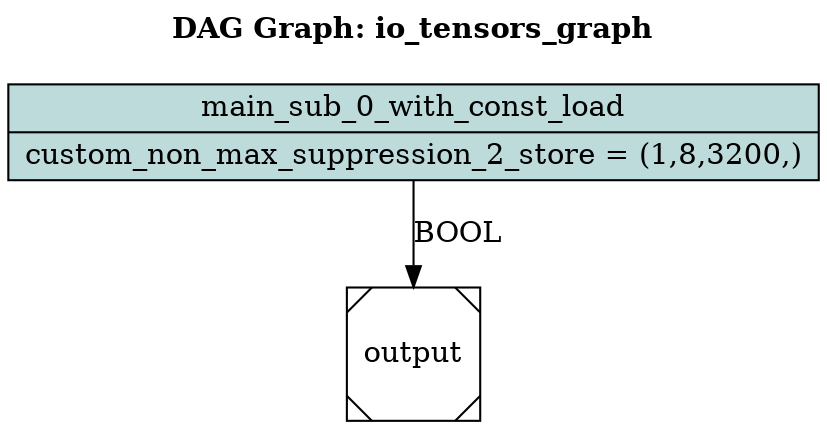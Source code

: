 digraph G {
labelloc="t";
label=<<b>DAG Graph: io_tensors_graph</b><br/><br/>>;
node_0x31dcfb0 [label="{main_sub_0_with_const_load|{custom_non_max_suppression_2_store = (1,8,3200,)}}", style="solid,filled", fontcolor="#000000", color="#000000", shape="record", fillcolor="#bddbdb" ];
node_output [label="output", shape="Msquare" ];
node_0x31dcfb0 -> node_output [label="BOOL", color="#000000"]
}
